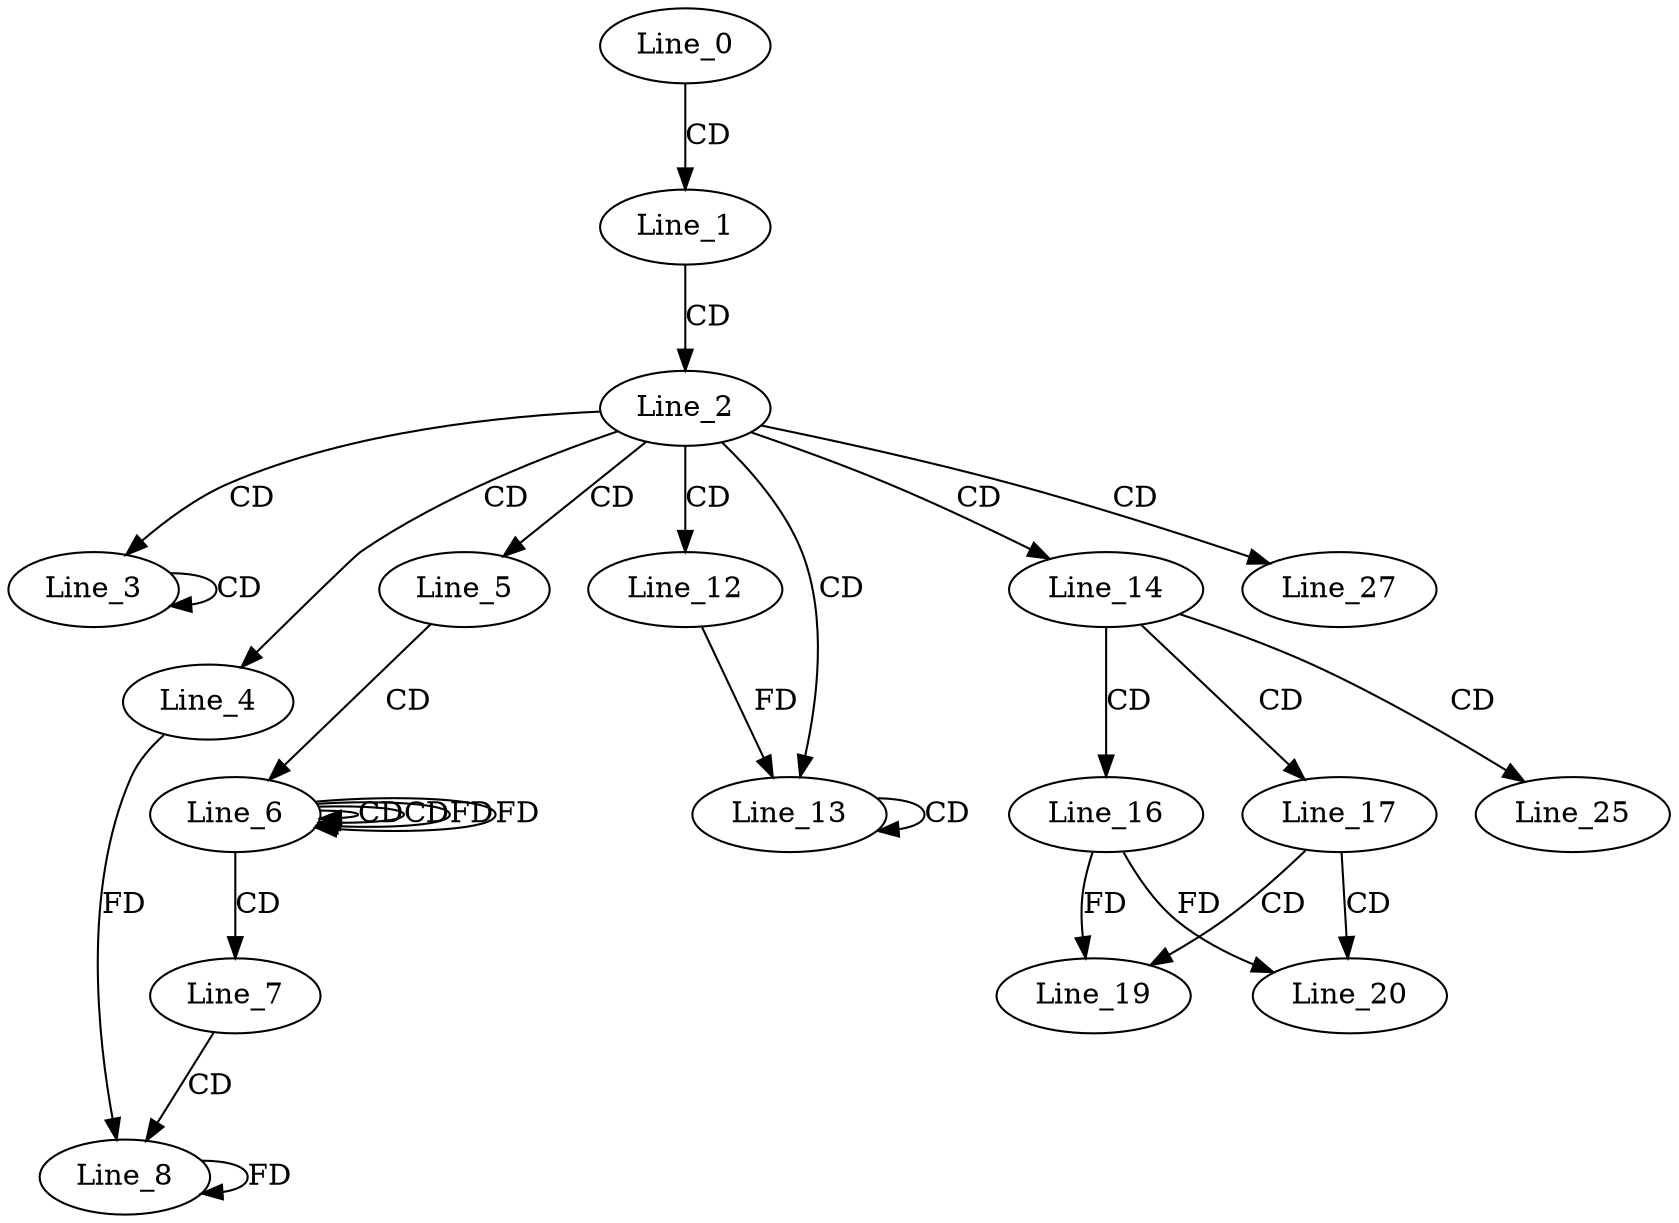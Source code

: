 digraph G {
  Line_0;
  Line_1;
  Line_2;
  Line_3;
  Line_3;
  Line_4;
  Line_5;
  Line_6;
  Line_6;
  Line_6;
  Line_7;
  Line_8;
  Line_12;
  Line_13;
  Line_13;
  Line_14;
  Line_16;
  Line_17;
  Line_19;
  Line_20;
  Line_25;
  Line_27;
  Line_0 -> Line_1 [ label="CD" ];
  Line_1 -> Line_2 [ label="CD" ];
  Line_2 -> Line_3 [ label="CD" ];
  Line_3 -> Line_3 [ label="CD" ];
  Line_2 -> Line_4 [ label="CD" ];
  Line_2 -> Line_5 [ label="CD" ];
  Line_5 -> Line_6 [ label="CD" ];
  Line_6 -> Line_6 [ label="CD" ];
  Line_6 -> Line_6 [ label="CD" ];
  Line_6 -> Line_6 [ label="FD" ];
  Line_6 -> Line_7 [ label="CD" ];
  Line_7 -> Line_8 [ label="CD" ];
  Line_8 -> Line_8 [ label="FD" ];
  Line_4 -> Line_8 [ label="FD" ];
  Line_2 -> Line_12 [ label="CD" ];
  Line_2 -> Line_13 [ label="CD" ];
  Line_13 -> Line_13 [ label="CD" ];
  Line_12 -> Line_13 [ label="FD" ];
  Line_2 -> Line_14 [ label="CD" ];
  Line_14 -> Line_16 [ label="CD" ];
  Line_14 -> Line_17 [ label="CD" ];
  Line_17 -> Line_19 [ label="CD" ];
  Line_16 -> Line_19 [ label="FD" ];
  Line_17 -> Line_20 [ label="CD" ];
  Line_16 -> Line_20 [ label="FD" ];
  Line_14 -> Line_25 [ label="CD" ];
  Line_2 -> Line_27 [ label="CD" ];
  Line_6 -> Line_6 [ label="FD" ];
}
